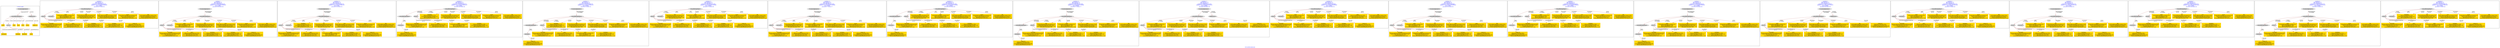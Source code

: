 digraph n0 {
fontcolor="blue"
remincross="true"
label="s24-s-norton-simon.json"
subgraph cluster_0 {
label="1-correct model"
n2[style="filled",color="white",fillcolor="lightgray",label="CulturalHeritageObject1"];
n3[shape="plaintext",style="filled",fillcolor="gold",label="made"];
n4[style="filled",color="white",fillcolor="lightgray",label="Person1"];
n5[shape="plaintext",style="filled",fillcolor="gold",label="dim"];
n6[shape="plaintext",style="filled",fillcolor="gold",label="prov"];
n7[shape="plaintext",style="filled",fillcolor="gold",label="title"];
n8[shape="plaintext",style="filled",fillcolor="gold",label="access"];
n9[shape="plaintext",style="filled",fillcolor="gold",label="nationality"];
n10[shape="plaintext",style="filled",fillcolor="gold",label="birthDate"];
n11[shape="plaintext",style="filled",fillcolor="gold",label="deathDate"];
n12[shape="plaintext",style="filled",fillcolor="gold",label="artist"];
n13[style="filled",color="white",fillcolor="lightgray",label="EuropeanaAggregation1"];
n14[style="filled",color="white",fillcolor="lightgray",label="WebResource1"];
n15[shape="plaintext",style="filled",fillcolor="gold",label="image_url"];
}
subgraph cluster_1 {
label="candidate 0\nlink coherence:1.0\nnode coherence:1.0\nconfidence:0.4826679881581876\nmapping score:0.6108893293860626\ncost:11.99994\n-precision:0.67-recall:0.62"
n17[style="filled",color="white",fillcolor="lightgray",label="CulturalHeritageObject1"];
n18[style="filled",color="white",fillcolor="lightgray",label="Person1"];
n19[style="filled",color="white",fillcolor="lightgray",label="Document1"];
n20[shape="plaintext",style="filled",fillcolor="gold",label="image_url\n[Document,classLink,0.481]\n[WebResource,classLink,0.404]\n[CulturalHeritageObject,description,0.086]\n[Person,nameOfThePerson,0.029]"];
n21[shape="plaintext",style="filled",fillcolor="gold",label="made\n[CulturalHeritageObject,created,0.451]\n[Person,dateOfDeath,0.338]\n[Person,dateOfBirth,0.147]\n[CulturalHeritageObject,description,0.064]"];
n22[shape="plaintext",style="filled",fillcolor="gold",label="nationality\n[Person,countryAssociatedWithThePerson,0.662]\n[CulturalHeritageObject,description,0.151]\n[Concept,prefLabel,0.13]\n[CulturalHeritageObject,title,0.058]"];
n23[shape="plaintext",style="filled",fillcolor="gold",label="title\n[CulturalHeritageObject,description,0.44]\n[CulturalHeritageObject,title,0.295]\n[CulturalHeritageObject,provenance,0.146]\n[Document,classLink,0.119]"];
n24[shape="plaintext",style="filled",fillcolor="gold",label="artist\n[Person,nameOfThePerson,0.353]\n[CulturalHeritageObject,description,0.274]\n[Document,classLink,0.193]\n[CulturalHeritageObject,provenance,0.179]"];
n25[shape="plaintext",style="filled",fillcolor="gold",label="prov\n[CulturalHeritageObject,provenance,0.615]\n[CulturalHeritageObject,description,0.215]\n[Person,nameOfThePerson,0.089]\n[CulturalHeritageObject,rightsHolder,0.081]"];
n26[shape="plaintext",style="filled",fillcolor="gold",label="access\n[CulturalHeritageObject,provenance,0.33]\n[Person,nameOfThePerson,0.322]\n[Document,classLink,0.207]\n[CulturalHeritageObject,description,0.141]"];
n27[shape="plaintext",style="filled",fillcolor="gold",label="deathDate\n[Person,dateOfDeath,0.374]\n[CulturalHeritageObject,created,0.367]\n[Person,dateOfBirth,0.205]\n[CulturalHeritageObject,provenance,0.054]"];
n28[shape="plaintext",style="filled",fillcolor="gold",label="dim\n[CulturalHeritageObject,extent,0.841]\n[CulturalHeritageObject,provenance,0.1]\n[Person,nameOfThePerson,0.033]\n[CulturalHeritageObject,description,0.026]"];
n29[shape="plaintext",style="filled",fillcolor="gold",label="birthDate\n[Person,dateOfDeath,0.369]\n[CulturalHeritageObject,created,0.308]\n[Person,dateOfBirth,0.28]\n[CulturalHeritageObject,provenance,0.044]"];
}
subgraph cluster_2 {
label="candidate 1\nlink coherence:1.0\nnode coherence:1.0\nconfidence:0.4826679881581876\nmapping score:0.6108893293860626\ncost:12.9999\n-precision:0.69-recall:0.69"
n31[style="filled",color="white",fillcolor="lightgray",label="CulturalHeritageObject1"];
n32[style="filled",color="white",fillcolor="lightgray",label="Person1"];
n33[style="filled",color="white",fillcolor="lightgray",label="Document1"];
n34[style="filled",color="white",fillcolor="lightgray",label="EuropeanaAggregation1"];
n35[shape="plaintext",style="filled",fillcolor="gold",label="image_url\n[Document,classLink,0.481]\n[WebResource,classLink,0.404]\n[CulturalHeritageObject,description,0.086]\n[Person,nameOfThePerson,0.029]"];
n36[shape="plaintext",style="filled",fillcolor="gold",label="made\n[CulturalHeritageObject,created,0.451]\n[Person,dateOfDeath,0.338]\n[Person,dateOfBirth,0.147]\n[CulturalHeritageObject,description,0.064]"];
n37[shape="plaintext",style="filled",fillcolor="gold",label="nationality\n[Person,countryAssociatedWithThePerson,0.662]\n[CulturalHeritageObject,description,0.151]\n[Concept,prefLabel,0.13]\n[CulturalHeritageObject,title,0.058]"];
n38[shape="plaintext",style="filled",fillcolor="gold",label="title\n[CulturalHeritageObject,description,0.44]\n[CulturalHeritageObject,title,0.295]\n[CulturalHeritageObject,provenance,0.146]\n[Document,classLink,0.119]"];
n39[shape="plaintext",style="filled",fillcolor="gold",label="artist\n[Person,nameOfThePerson,0.353]\n[CulturalHeritageObject,description,0.274]\n[Document,classLink,0.193]\n[CulturalHeritageObject,provenance,0.179]"];
n40[shape="plaintext",style="filled",fillcolor="gold",label="prov\n[CulturalHeritageObject,provenance,0.615]\n[CulturalHeritageObject,description,0.215]\n[Person,nameOfThePerson,0.089]\n[CulturalHeritageObject,rightsHolder,0.081]"];
n41[shape="plaintext",style="filled",fillcolor="gold",label="access\n[CulturalHeritageObject,provenance,0.33]\n[Person,nameOfThePerson,0.322]\n[Document,classLink,0.207]\n[CulturalHeritageObject,description,0.141]"];
n42[shape="plaintext",style="filled",fillcolor="gold",label="deathDate\n[Person,dateOfDeath,0.374]\n[CulturalHeritageObject,created,0.367]\n[Person,dateOfBirth,0.205]\n[CulturalHeritageObject,provenance,0.054]"];
n43[shape="plaintext",style="filled",fillcolor="gold",label="dim\n[CulturalHeritageObject,extent,0.841]\n[CulturalHeritageObject,provenance,0.1]\n[Person,nameOfThePerson,0.033]\n[CulturalHeritageObject,description,0.026]"];
n44[shape="plaintext",style="filled",fillcolor="gold",label="birthDate\n[Person,dateOfDeath,0.369]\n[CulturalHeritageObject,created,0.308]\n[Person,dateOfBirth,0.28]\n[CulturalHeritageObject,provenance,0.044]"];
}
subgraph cluster_3 {
label="candidate 10\nlink coherence:1.0\nnode coherence:1.0\nconfidence:0.4707593364095749\nmapping score:0.6069197788031917\ncost:12.9999\n-precision:0.54-recall:0.54"
n46[style="filled",color="white",fillcolor="lightgray",label="CulturalHeritageObject1"];
n47[style="filled",color="white",fillcolor="lightgray",label="Person1"];
n48[style="filled",color="white",fillcolor="lightgray",label="Document1"];
n49[style="filled",color="white",fillcolor="lightgray",label="EuropeanaAggregation1"];
n50[shape="plaintext",style="filled",fillcolor="gold",label="image_url\n[Document,classLink,0.481]\n[WebResource,classLink,0.404]\n[CulturalHeritageObject,description,0.086]\n[Person,nameOfThePerson,0.029]"];
n51[shape="plaintext",style="filled",fillcolor="gold",label="deathDate\n[Person,dateOfDeath,0.374]\n[CulturalHeritageObject,created,0.367]\n[Person,dateOfBirth,0.205]\n[CulturalHeritageObject,provenance,0.054]"];
n52[shape="plaintext",style="filled",fillcolor="gold",label="nationality\n[Person,countryAssociatedWithThePerson,0.662]\n[CulturalHeritageObject,description,0.151]\n[Concept,prefLabel,0.13]\n[CulturalHeritageObject,title,0.058]"];
n53[shape="plaintext",style="filled",fillcolor="gold",label="title\n[CulturalHeritageObject,description,0.44]\n[CulturalHeritageObject,title,0.295]\n[CulturalHeritageObject,provenance,0.146]\n[Document,classLink,0.119]"];
n54[shape="plaintext",style="filled",fillcolor="gold",label="artist\n[Person,nameOfThePerson,0.353]\n[CulturalHeritageObject,description,0.274]\n[Document,classLink,0.193]\n[CulturalHeritageObject,provenance,0.179]"];
n55[shape="plaintext",style="filled",fillcolor="gold",label="prov\n[CulturalHeritageObject,provenance,0.615]\n[CulturalHeritageObject,description,0.215]\n[Person,nameOfThePerson,0.089]\n[CulturalHeritageObject,rightsHolder,0.081]"];
n56[shape="plaintext",style="filled",fillcolor="gold",label="access\n[CulturalHeritageObject,provenance,0.33]\n[Person,nameOfThePerson,0.322]\n[Document,classLink,0.207]\n[CulturalHeritageObject,description,0.141]"];
n57[shape="plaintext",style="filled",fillcolor="gold",label="made\n[CulturalHeritageObject,created,0.451]\n[Person,dateOfDeath,0.338]\n[Person,dateOfBirth,0.147]\n[CulturalHeritageObject,description,0.064]"];
n58[shape="plaintext",style="filled",fillcolor="gold",label="dim\n[CulturalHeritageObject,extent,0.841]\n[CulturalHeritageObject,provenance,0.1]\n[Person,nameOfThePerson,0.033]\n[CulturalHeritageObject,description,0.026]"];
n59[shape="plaintext",style="filled",fillcolor="gold",label="birthDate\n[Person,dateOfDeath,0.369]\n[CulturalHeritageObject,created,0.308]\n[Person,dateOfBirth,0.28]\n[CulturalHeritageObject,provenance,0.044]"];
}
subgraph cluster_4 {
label="candidate 11\nlink coherence:1.0\nnode coherence:1.0\nconfidence:0.4707593364095749\nmapping score:0.6069197788031917\ncost:12.99993\n-precision:0.46-recall:0.46"
n61[style="filled",color="white",fillcolor="lightgray",label="CulturalHeritageObject1"];
n62[style="filled",color="white",fillcolor="lightgray",label="CulturalHeritageObject2"];
n63[style="filled",color="white",fillcolor="lightgray",label="Person1"];
n64[style="filled",color="white",fillcolor="lightgray",label="Document2"];
n65[shape="plaintext",style="filled",fillcolor="gold",label="deathDate\n[Person,dateOfDeath,0.374]\n[CulturalHeritageObject,created,0.367]\n[Person,dateOfBirth,0.205]\n[CulturalHeritageObject,provenance,0.054]"];
n66[shape="plaintext",style="filled",fillcolor="gold",label="nationality\n[Person,countryAssociatedWithThePerson,0.662]\n[CulturalHeritageObject,description,0.151]\n[Concept,prefLabel,0.13]\n[CulturalHeritageObject,title,0.058]"];
n67[shape="plaintext",style="filled",fillcolor="gold",label="title\n[CulturalHeritageObject,description,0.44]\n[CulturalHeritageObject,title,0.295]\n[CulturalHeritageObject,provenance,0.146]\n[Document,classLink,0.119]"];
n68[shape="plaintext",style="filled",fillcolor="gold",label="artist\n[Person,nameOfThePerson,0.353]\n[CulturalHeritageObject,description,0.274]\n[Document,classLink,0.193]\n[CulturalHeritageObject,provenance,0.179]"];
n69[shape="plaintext",style="filled",fillcolor="gold",label="prov\n[CulturalHeritageObject,provenance,0.615]\n[CulturalHeritageObject,description,0.215]\n[Person,nameOfThePerson,0.089]\n[CulturalHeritageObject,rightsHolder,0.081]"];
n70[shape="plaintext",style="filled",fillcolor="gold",label="image_url\n[Document,classLink,0.481]\n[WebResource,classLink,0.404]\n[CulturalHeritageObject,description,0.086]\n[Person,nameOfThePerson,0.029]"];
n71[shape="plaintext",style="filled",fillcolor="gold",label="access\n[CulturalHeritageObject,provenance,0.33]\n[Person,nameOfThePerson,0.322]\n[Document,classLink,0.207]\n[CulturalHeritageObject,description,0.141]"];
n72[shape="plaintext",style="filled",fillcolor="gold",label="made\n[CulturalHeritageObject,created,0.451]\n[Person,dateOfDeath,0.338]\n[Person,dateOfBirth,0.147]\n[CulturalHeritageObject,description,0.064]"];
n73[shape="plaintext",style="filled",fillcolor="gold",label="dim\n[CulturalHeritageObject,extent,0.841]\n[CulturalHeritageObject,provenance,0.1]\n[Person,nameOfThePerson,0.033]\n[CulturalHeritageObject,description,0.026]"];
n74[shape="plaintext",style="filled",fillcolor="gold",label="birthDate\n[Person,dateOfDeath,0.369]\n[CulturalHeritageObject,created,0.308]\n[Person,dateOfBirth,0.28]\n[CulturalHeritageObject,provenance,0.044]"];
}
subgraph cluster_5 {
label="candidate 12\nlink coherence:1.0\nnode coherence:1.0\nconfidence:0.4707593364095749\nmapping score:0.6069197788031917\ncost:13.99989\n-precision:0.5-recall:0.54"
n76[style="filled",color="white",fillcolor="lightgray",label="CulturalHeritageObject1"];
n77[style="filled",color="white",fillcolor="lightgray",label="CulturalHeritageObject2"];
n78[style="filled",color="white",fillcolor="lightgray",label="Person1"];
n79[style="filled",color="white",fillcolor="lightgray",label="Document2"];
n80[style="filled",color="white",fillcolor="lightgray",label="EuropeanaAggregation1"];
n81[shape="plaintext",style="filled",fillcolor="gold",label="deathDate\n[Person,dateOfDeath,0.374]\n[CulturalHeritageObject,created,0.367]\n[Person,dateOfBirth,0.205]\n[CulturalHeritageObject,provenance,0.054]"];
n82[shape="plaintext",style="filled",fillcolor="gold",label="nationality\n[Person,countryAssociatedWithThePerson,0.662]\n[CulturalHeritageObject,description,0.151]\n[Concept,prefLabel,0.13]\n[CulturalHeritageObject,title,0.058]"];
n83[shape="plaintext",style="filled",fillcolor="gold",label="title\n[CulturalHeritageObject,description,0.44]\n[CulturalHeritageObject,title,0.295]\n[CulturalHeritageObject,provenance,0.146]\n[Document,classLink,0.119]"];
n84[shape="plaintext",style="filled",fillcolor="gold",label="artist\n[Person,nameOfThePerson,0.353]\n[CulturalHeritageObject,description,0.274]\n[Document,classLink,0.193]\n[CulturalHeritageObject,provenance,0.179]"];
n85[shape="plaintext",style="filled",fillcolor="gold",label="prov\n[CulturalHeritageObject,provenance,0.615]\n[CulturalHeritageObject,description,0.215]\n[Person,nameOfThePerson,0.089]\n[CulturalHeritageObject,rightsHolder,0.081]"];
n86[shape="plaintext",style="filled",fillcolor="gold",label="image_url\n[Document,classLink,0.481]\n[WebResource,classLink,0.404]\n[CulturalHeritageObject,description,0.086]\n[Person,nameOfThePerson,0.029]"];
n87[shape="plaintext",style="filled",fillcolor="gold",label="access\n[CulturalHeritageObject,provenance,0.33]\n[Person,nameOfThePerson,0.322]\n[Document,classLink,0.207]\n[CulturalHeritageObject,description,0.141]"];
n88[shape="plaintext",style="filled",fillcolor="gold",label="made\n[CulturalHeritageObject,created,0.451]\n[Person,dateOfDeath,0.338]\n[Person,dateOfBirth,0.147]\n[CulturalHeritageObject,description,0.064]"];
n89[shape="plaintext",style="filled",fillcolor="gold",label="dim\n[CulturalHeritageObject,extent,0.841]\n[CulturalHeritageObject,provenance,0.1]\n[Person,nameOfThePerson,0.033]\n[CulturalHeritageObject,description,0.026]"];
n90[shape="plaintext",style="filled",fillcolor="gold",label="birthDate\n[Person,dateOfDeath,0.369]\n[CulturalHeritageObject,created,0.308]\n[Person,dateOfBirth,0.28]\n[CulturalHeritageObject,provenance,0.044]"];
}
subgraph cluster_6 {
label="candidate 13\nlink coherence:1.0\nnode coherence:1.0\nconfidence:0.46817881434119857\nmapping score:0.6060596047803996\ncost:11.99994\n-precision:0.75-recall:0.69"
n92[style="filled",color="white",fillcolor="lightgray",label="CulturalHeritageObject1"];
n93[style="filled",color="white",fillcolor="lightgray",label="Person1"];
n94[style="filled",color="white",fillcolor="lightgray",label="Document1"];
n95[shape="plaintext",style="filled",fillcolor="gold",label="image_url\n[Document,classLink,0.481]\n[WebResource,classLink,0.404]\n[CulturalHeritageObject,description,0.086]\n[Person,nameOfThePerson,0.029]"];
n96[shape="plaintext",style="filled",fillcolor="gold",label="title\n[CulturalHeritageObject,description,0.44]\n[CulturalHeritageObject,title,0.295]\n[CulturalHeritageObject,provenance,0.146]\n[Document,classLink,0.119]"];
n97[shape="plaintext",style="filled",fillcolor="gold",label="made\n[CulturalHeritageObject,created,0.451]\n[Person,dateOfDeath,0.338]\n[Person,dateOfBirth,0.147]\n[CulturalHeritageObject,description,0.064]"];
n98[shape="plaintext",style="filled",fillcolor="gold",label="nationality\n[Person,countryAssociatedWithThePerson,0.662]\n[CulturalHeritageObject,description,0.151]\n[Concept,prefLabel,0.13]\n[CulturalHeritageObject,title,0.058]"];
n99[shape="plaintext",style="filled",fillcolor="gold",label="artist\n[Person,nameOfThePerson,0.353]\n[CulturalHeritageObject,description,0.274]\n[Document,classLink,0.193]\n[CulturalHeritageObject,provenance,0.179]"];
n100[shape="plaintext",style="filled",fillcolor="gold",label="prov\n[CulturalHeritageObject,provenance,0.615]\n[CulturalHeritageObject,description,0.215]\n[Person,nameOfThePerson,0.089]\n[CulturalHeritageObject,rightsHolder,0.081]"];
n101[shape="plaintext",style="filled",fillcolor="gold",label="access\n[CulturalHeritageObject,provenance,0.33]\n[Person,nameOfThePerson,0.322]\n[Document,classLink,0.207]\n[CulturalHeritageObject,description,0.141]"];
n102[shape="plaintext",style="filled",fillcolor="gold",label="deathDate\n[Person,dateOfDeath,0.374]\n[CulturalHeritageObject,created,0.367]\n[Person,dateOfBirth,0.205]\n[CulturalHeritageObject,provenance,0.054]"];
n103[shape="plaintext",style="filled",fillcolor="gold",label="dim\n[CulturalHeritageObject,extent,0.841]\n[CulturalHeritageObject,provenance,0.1]\n[Person,nameOfThePerson,0.033]\n[CulturalHeritageObject,description,0.026]"];
n104[shape="plaintext",style="filled",fillcolor="gold",label="birthDate\n[Person,dateOfDeath,0.369]\n[CulturalHeritageObject,created,0.308]\n[Person,dateOfBirth,0.28]\n[CulturalHeritageObject,provenance,0.044]"];
}
subgraph cluster_7 {
label="candidate 14\nlink coherence:1.0\nnode coherence:1.0\nconfidence:0.46817881434119857\nmapping score:0.6060596047803996\ncost:12.9999\n-precision:0.77-recall:0.77"
n106[style="filled",color="white",fillcolor="lightgray",label="CulturalHeritageObject1"];
n107[style="filled",color="white",fillcolor="lightgray",label="Person1"];
n108[style="filled",color="white",fillcolor="lightgray",label="Document1"];
n109[style="filled",color="white",fillcolor="lightgray",label="EuropeanaAggregation1"];
n110[shape="plaintext",style="filled",fillcolor="gold",label="image_url\n[Document,classLink,0.481]\n[WebResource,classLink,0.404]\n[CulturalHeritageObject,description,0.086]\n[Person,nameOfThePerson,0.029]"];
n111[shape="plaintext",style="filled",fillcolor="gold",label="title\n[CulturalHeritageObject,description,0.44]\n[CulturalHeritageObject,title,0.295]\n[CulturalHeritageObject,provenance,0.146]\n[Document,classLink,0.119]"];
n112[shape="plaintext",style="filled",fillcolor="gold",label="made\n[CulturalHeritageObject,created,0.451]\n[Person,dateOfDeath,0.338]\n[Person,dateOfBirth,0.147]\n[CulturalHeritageObject,description,0.064]"];
n113[shape="plaintext",style="filled",fillcolor="gold",label="nationality\n[Person,countryAssociatedWithThePerson,0.662]\n[CulturalHeritageObject,description,0.151]\n[Concept,prefLabel,0.13]\n[CulturalHeritageObject,title,0.058]"];
n114[shape="plaintext",style="filled",fillcolor="gold",label="artist\n[Person,nameOfThePerson,0.353]\n[CulturalHeritageObject,description,0.274]\n[Document,classLink,0.193]\n[CulturalHeritageObject,provenance,0.179]"];
n115[shape="plaintext",style="filled",fillcolor="gold",label="prov\n[CulturalHeritageObject,provenance,0.615]\n[CulturalHeritageObject,description,0.215]\n[Person,nameOfThePerson,0.089]\n[CulturalHeritageObject,rightsHolder,0.081]"];
n116[shape="plaintext",style="filled",fillcolor="gold",label="access\n[CulturalHeritageObject,provenance,0.33]\n[Person,nameOfThePerson,0.322]\n[Document,classLink,0.207]\n[CulturalHeritageObject,description,0.141]"];
n117[shape="plaintext",style="filled",fillcolor="gold",label="deathDate\n[Person,dateOfDeath,0.374]\n[CulturalHeritageObject,created,0.367]\n[Person,dateOfBirth,0.205]\n[CulturalHeritageObject,provenance,0.054]"];
n118[shape="plaintext",style="filled",fillcolor="gold",label="dim\n[CulturalHeritageObject,extent,0.841]\n[CulturalHeritageObject,provenance,0.1]\n[Person,nameOfThePerson,0.033]\n[CulturalHeritageObject,description,0.026]"];
n119[shape="plaintext",style="filled",fillcolor="gold",label="birthDate\n[Person,dateOfDeath,0.369]\n[CulturalHeritageObject,created,0.308]\n[Person,dateOfBirth,0.28]\n[CulturalHeritageObject,provenance,0.044]"];
}
subgraph cluster_8 {
label="candidate 15\nlink coherence:1.0\nnode coherence:1.0\nconfidence:0.46817881434119857\nmapping score:0.6060596047803996\ncost:12.99993\n-precision:0.69-recall:0.69"
n121[style="filled",color="white",fillcolor="lightgray",label="CulturalHeritageObject1"];
n122[style="filled",color="white",fillcolor="lightgray",label="CulturalHeritageObject2"];
n123[style="filled",color="white",fillcolor="lightgray",label="Person1"];
n124[style="filled",color="white",fillcolor="lightgray",label="Document2"];
n125[shape="plaintext",style="filled",fillcolor="gold",label="title\n[CulturalHeritageObject,description,0.44]\n[CulturalHeritageObject,title,0.295]\n[CulturalHeritageObject,provenance,0.146]\n[Document,classLink,0.119]"];
n126[shape="plaintext",style="filled",fillcolor="gold",label="made\n[CulturalHeritageObject,created,0.451]\n[Person,dateOfDeath,0.338]\n[Person,dateOfBirth,0.147]\n[CulturalHeritageObject,description,0.064]"];
n127[shape="plaintext",style="filled",fillcolor="gold",label="nationality\n[Person,countryAssociatedWithThePerson,0.662]\n[CulturalHeritageObject,description,0.151]\n[Concept,prefLabel,0.13]\n[CulturalHeritageObject,title,0.058]"];
n128[shape="plaintext",style="filled",fillcolor="gold",label="artist\n[Person,nameOfThePerson,0.353]\n[CulturalHeritageObject,description,0.274]\n[Document,classLink,0.193]\n[CulturalHeritageObject,provenance,0.179]"];
n129[shape="plaintext",style="filled",fillcolor="gold",label="prov\n[CulturalHeritageObject,provenance,0.615]\n[CulturalHeritageObject,description,0.215]\n[Person,nameOfThePerson,0.089]\n[CulturalHeritageObject,rightsHolder,0.081]"];
n130[shape="plaintext",style="filled",fillcolor="gold",label="image_url\n[Document,classLink,0.481]\n[WebResource,classLink,0.404]\n[CulturalHeritageObject,description,0.086]\n[Person,nameOfThePerson,0.029]"];
n131[shape="plaintext",style="filled",fillcolor="gold",label="access\n[CulturalHeritageObject,provenance,0.33]\n[Person,nameOfThePerson,0.322]\n[Document,classLink,0.207]\n[CulturalHeritageObject,description,0.141]"];
n132[shape="plaintext",style="filled",fillcolor="gold",label="deathDate\n[Person,dateOfDeath,0.374]\n[CulturalHeritageObject,created,0.367]\n[Person,dateOfBirth,0.205]\n[CulturalHeritageObject,provenance,0.054]"];
n133[shape="plaintext",style="filled",fillcolor="gold",label="dim\n[CulturalHeritageObject,extent,0.841]\n[CulturalHeritageObject,provenance,0.1]\n[Person,nameOfThePerson,0.033]\n[CulturalHeritageObject,description,0.026]"];
n134[shape="plaintext",style="filled",fillcolor="gold",label="birthDate\n[Person,dateOfDeath,0.369]\n[CulturalHeritageObject,created,0.308]\n[Person,dateOfBirth,0.28]\n[CulturalHeritageObject,provenance,0.044]"];
}
subgraph cluster_9 {
label="candidate 16\nlink coherence:1.0\nnode coherence:1.0\nconfidence:0.46817881434119857\nmapping score:0.6060596047803996\ncost:13.99989\n-precision:0.71-recall:0.77"
n136[style="filled",color="white",fillcolor="lightgray",label="CulturalHeritageObject1"];
n137[style="filled",color="white",fillcolor="lightgray",label="CulturalHeritageObject2"];
n138[style="filled",color="white",fillcolor="lightgray",label="Person1"];
n139[style="filled",color="white",fillcolor="lightgray",label="Document2"];
n140[style="filled",color="white",fillcolor="lightgray",label="EuropeanaAggregation1"];
n141[shape="plaintext",style="filled",fillcolor="gold",label="title\n[CulturalHeritageObject,description,0.44]\n[CulturalHeritageObject,title,0.295]\n[CulturalHeritageObject,provenance,0.146]\n[Document,classLink,0.119]"];
n142[shape="plaintext",style="filled",fillcolor="gold",label="made\n[CulturalHeritageObject,created,0.451]\n[Person,dateOfDeath,0.338]\n[Person,dateOfBirth,0.147]\n[CulturalHeritageObject,description,0.064]"];
n143[shape="plaintext",style="filled",fillcolor="gold",label="nationality\n[Person,countryAssociatedWithThePerson,0.662]\n[CulturalHeritageObject,description,0.151]\n[Concept,prefLabel,0.13]\n[CulturalHeritageObject,title,0.058]"];
n144[shape="plaintext",style="filled",fillcolor="gold",label="artist\n[Person,nameOfThePerson,0.353]\n[CulturalHeritageObject,description,0.274]\n[Document,classLink,0.193]\n[CulturalHeritageObject,provenance,0.179]"];
n145[shape="plaintext",style="filled",fillcolor="gold",label="prov\n[CulturalHeritageObject,provenance,0.615]\n[CulturalHeritageObject,description,0.215]\n[Person,nameOfThePerson,0.089]\n[CulturalHeritageObject,rightsHolder,0.081]"];
n146[shape="plaintext",style="filled",fillcolor="gold",label="image_url\n[Document,classLink,0.481]\n[WebResource,classLink,0.404]\n[CulturalHeritageObject,description,0.086]\n[Person,nameOfThePerson,0.029]"];
n147[shape="plaintext",style="filled",fillcolor="gold",label="access\n[CulturalHeritageObject,provenance,0.33]\n[Person,nameOfThePerson,0.322]\n[Document,classLink,0.207]\n[CulturalHeritageObject,description,0.141]"];
n148[shape="plaintext",style="filled",fillcolor="gold",label="deathDate\n[Person,dateOfDeath,0.374]\n[CulturalHeritageObject,created,0.367]\n[Person,dateOfBirth,0.205]\n[CulturalHeritageObject,provenance,0.054]"];
n149[shape="plaintext",style="filled",fillcolor="gold",label="dim\n[CulturalHeritageObject,extent,0.841]\n[CulturalHeritageObject,provenance,0.1]\n[Person,nameOfThePerson,0.033]\n[CulturalHeritageObject,description,0.026]"];
n150[shape="plaintext",style="filled",fillcolor="gold",label="birthDate\n[Person,dateOfDeath,0.369]\n[CulturalHeritageObject,created,0.308]\n[Person,dateOfBirth,0.28]\n[CulturalHeritageObject,provenance,0.044]"];
}
subgraph cluster_10 {
label="candidate 17\nlink coherence:1.0\nnode coherence:1.0\nconfidence:0.4669926001142108\nmapping score:0.6056642000380702\ncost:12.99986\n-precision:0.69-recall:0.69"
n152[style="filled",color="white",fillcolor="lightgray",label="CulturalHeritageObject1"];
n153[style="filled",color="white",fillcolor="lightgray",label="Person1"];
n154[style="filled",color="white",fillcolor="lightgray",label="EuropeanaAggregation1"];
n155[style="filled",color="white",fillcolor="lightgray",label="WebResource1"];
n156[shape="plaintext",style="filled",fillcolor="gold",label="image_url\n[Document,classLink,0.481]\n[WebResource,classLink,0.404]\n[CulturalHeritageObject,description,0.086]\n[Person,nameOfThePerson,0.029]"];
n157[shape="plaintext",style="filled",fillcolor="gold",label="made\n[CulturalHeritageObject,created,0.451]\n[Person,dateOfDeath,0.338]\n[Person,dateOfBirth,0.147]\n[CulturalHeritageObject,description,0.064]"];
n158[shape="plaintext",style="filled",fillcolor="gold",label="nationality\n[Person,countryAssociatedWithThePerson,0.662]\n[CulturalHeritageObject,description,0.151]\n[Concept,prefLabel,0.13]\n[CulturalHeritageObject,title,0.058]"];
n159[shape="plaintext",style="filled",fillcolor="gold",label="title\n[CulturalHeritageObject,description,0.44]\n[CulturalHeritageObject,title,0.295]\n[CulturalHeritageObject,provenance,0.146]\n[Document,classLink,0.119]"];
n160[shape="plaintext",style="filled",fillcolor="gold",label="artist\n[Person,nameOfThePerson,0.353]\n[CulturalHeritageObject,description,0.274]\n[Document,classLink,0.193]\n[CulturalHeritageObject,provenance,0.179]"];
n161[shape="plaintext",style="filled",fillcolor="gold",label="prov\n[CulturalHeritageObject,provenance,0.615]\n[CulturalHeritageObject,description,0.215]\n[Person,nameOfThePerson,0.089]\n[CulturalHeritageObject,rightsHolder,0.081]"];
n162[shape="plaintext",style="filled",fillcolor="gold",label="access\n[CulturalHeritageObject,provenance,0.33]\n[Person,nameOfThePerson,0.322]\n[Document,classLink,0.207]\n[CulturalHeritageObject,description,0.141]"];
n163[shape="plaintext",style="filled",fillcolor="gold",label="birthDate\n[Person,dateOfDeath,0.369]\n[CulturalHeritageObject,created,0.308]\n[Person,dateOfBirth,0.28]\n[CulturalHeritageObject,provenance,0.044]"];
n164[shape="plaintext",style="filled",fillcolor="gold",label="dim\n[CulturalHeritageObject,extent,0.841]\n[CulturalHeritageObject,provenance,0.1]\n[Person,nameOfThePerson,0.033]\n[CulturalHeritageObject,description,0.026]"];
n165[shape="plaintext",style="filled",fillcolor="gold",label="deathDate\n[Person,dateOfDeath,0.374]\n[CulturalHeritageObject,created,0.367]\n[Person,dateOfBirth,0.205]\n[CulturalHeritageObject,provenance,0.054]"];
}
subgraph cluster_11 {
label="candidate 18\nlink coherence:1.0\nnode coherence:1.0\nconfidence:0.464461198709987\nmapping score:0.6048203995699956\ncost:11.99994\n-precision:0.58-recall:0.54"
n167[style="filled",color="white",fillcolor="lightgray",label="CulturalHeritageObject1"];
n168[style="filled",color="white",fillcolor="lightgray",label="Person1"];
n169[style="filled",color="white",fillcolor="lightgray",label="Document1"];
n170[shape="plaintext",style="filled",fillcolor="gold",label="image_url\n[Document,classLink,0.481]\n[WebResource,classLink,0.404]\n[CulturalHeritageObject,description,0.086]\n[Person,nameOfThePerson,0.029]"];
n171[shape="plaintext",style="filled",fillcolor="gold",label="made\n[CulturalHeritageObject,created,0.451]\n[Person,dateOfDeath,0.338]\n[Person,dateOfBirth,0.147]\n[CulturalHeritageObject,description,0.064]"];
n172[shape="plaintext",style="filled",fillcolor="gold",label="nationality\n[Person,countryAssociatedWithThePerson,0.662]\n[CulturalHeritageObject,description,0.151]\n[Concept,prefLabel,0.13]\n[CulturalHeritageObject,title,0.058]"];
n173[shape="plaintext",style="filled",fillcolor="gold",label="title\n[CulturalHeritageObject,description,0.44]\n[CulturalHeritageObject,title,0.295]\n[CulturalHeritageObject,provenance,0.146]\n[Document,classLink,0.119]"];
n174[shape="plaintext",style="filled",fillcolor="gold",label="access\n[CulturalHeritageObject,provenance,0.33]\n[Person,nameOfThePerson,0.322]\n[Document,classLink,0.207]\n[CulturalHeritageObject,description,0.141]"];
n175[shape="plaintext",style="filled",fillcolor="gold",label="prov\n[CulturalHeritageObject,provenance,0.615]\n[CulturalHeritageObject,description,0.215]\n[Person,nameOfThePerson,0.089]\n[CulturalHeritageObject,rightsHolder,0.081]"];
n176[shape="plaintext",style="filled",fillcolor="gold",label="artist\n[Person,nameOfThePerson,0.353]\n[CulturalHeritageObject,description,0.274]\n[Document,classLink,0.193]\n[CulturalHeritageObject,provenance,0.179]"];
n177[shape="plaintext",style="filled",fillcolor="gold",label="deathDate\n[Person,dateOfDeath,0.374]\n[CulturalHeritageObject,created,0.367]\n[Person,dateOfBirth,0.205]\n[CulturalHeritageObject,provenance,0.054]"];
n178[shape="plaintext",style="filled",fillcolor="gold",label="dim\n[CulturalHeritageObject,extent,0.841]\n[CulturalHeritageObject,provenance,0.1]\n[Person,nameOfThePerson,0.033]\n[CulturalHeritageObject,description,0.026]"];
n179[shape="plaintext",style="filled",fillcolor="gold",label="birthDate\n[Person,dateOfDeath,0.369]\n[CulturalHeritageObject,created,0.308]\n[Person,dateOfBirth,0.28]\n[CulturalHeritageObject,provenance,0.044]"];
}
subgraph cluster_12 {
label="candidate 19\nlink coherence:1.0\nnode coherence:1.0\nconfidence:0.464461198709987\nmapping score:0.6048203995699956\ncost:12.9999\n-precision:0.62-recall:0.62"
n181[style="filled",color="white",fillcolor="lightgray",label="CulturalHeritageObject1"];
n182[style="filled",color="white",fillcolor="lightgray",label="Person1"];
n183[style="filled",color="white",fillcolor="lightgray",label="Document1"];
n184[style="filled",color="white",fillcolor="lightgray",label="EuropeanaAggregation1"];
n185[shape="plaintext",style="filled",fillcolor="gold",label="image_url\n[Document,classLink,0.481]\n[WebResource,classLink,0.404]\n[CulturalHeritageObject,description,0.086]\n[Person,nameOfThePerson,0.029]"];
n186[shape="plaintext",style="filled",fillcolor="gold",label="made\n[CulturalHeritageObject,created,0.451]\n[Person,dateOfDeath,0.338]\n[Person,dateOfBirth,0.147]\n[CulturalHeritageObject,description,0.064]"];
n187[shape="plaintext",style="filled",fillcolor="gold",label="nationality\n[Person,countryAssociatedWithThePerson,0.662]\n[CulturalHeritageObject,description,0.151]\n[Concept,prefLabel,0.13]\n[CulturalHeritageObject,title,0.058]"];
n188[shape="plaintext",style="filled",fillcolor="gold",label="title\n[CulturalHeritageObject,description,0.44]\n[CulturalHeritageObject,title,0.295]\n[CulturalHeritageObject,provenance,0.146]\n[Document,classLink,0.119]"];
n189[shape="plaintext",style="filled",fillcolor="gold",label="access\n[CulturalHeritageObject,provenance,0.33]\n[Person,nameOfThePerson,0.322]\n[Document,classLink,0.207]\n[CulturalHeritageObject,description,0.141]"];
n190[shape="plaintext",style="filled",fillcolor="gold",label="prov\n[CulturalHeritageObject,provenance,0.615]\n[CulturalHeritageObject,description,0.215]\n[Person,nameOfThePerson,0.089]\n[CulturalHeritageObject,rightsHolder,0.081]"];
n191[shape="plaintext",style="filled",fillcolor="gold",label="artist\n[Person,nameOfThePerson,0.353]\n[CulturalHeritageObject,description,0.274]\n[Document,classLink,0.193]\n[CulturalHeritageObject,provenance,0.179]"];
n192[shape="plaintext",style="filled",fillcolor="gold",label="deathDate\n[Person,dateOfDeath,0.374]\n[CulturalHeritageObject,created,0.367]\n[Person,dateOfBirth,0.205]\n[CulturalHeritageObject,provenance,0.054]"];
n193[shape="plaintext",style="filled",fillcolor="gold",label="dim\n[CulturalHeritageObject,extent,0.841]\n[CulturalHeritageObject,provenance,0.1]\n[Person,nameOfThePerson,0.033]\n[CulturalHeritageObject,description,0.026]"];
n194[shape="plaintext",style="filled",fillcolor="gold",label="birthDate\n[Person,dateOfDeath,0.369]\n[CulturalHeritageObject,created,0.308]\n[Person,dateOfBirth,0.28]\n[CulturalHeritageObject,provenance,0.044]"];
}
subgraph cluster_13 {
label="candidate 2\nlink coherence:1.0\nnode coherence:1.0\nconfidence:0.4826679881581876\nmapping score:0.6108893293860626\ncost:12.99993\n-precision:0.62-recall:0.62"
n196[style="filled",color="white",fillcolor="lightgray",label="CulturalHeritageObject1"];
n197[style="filled",color="white",fillcolor="lightgray",label="CulturalHeritageObject2"];
n198[style="filled",color="white",fillcolor="lightgray",label="Person1"];
n199[style="filled",color="white",fillcolor="lightgray",label="Document2"];
n200[shape="plaintext",style="filled",fillcolor="gold",label="made\n[CulturalHeritageObject,created,0.451]\n[Person,dateOfDeath,0.338]\n[Person,dateOfBirth,0.147]\n[CulturalHeritageObject,description,0.064]"];
n201[shape="plaintext",style="filled",fillcolor="gold",label="nationality\n[Person,countryAssociatedWithThePerson,0.662]\n[CulturalHeritageObject,description,0.151]\n[Concept,prefLabel,0.13]\n[CulturalHeritageObject,title,0.058]"];
n202[shape="plaintext",style="filled",fillcolor="gold",label="title\n[CulturalHeritageObject,description,0.44]\n[CulturalHeritageObject,title,0.295]\n[CulturalHeritageObject,provenance,0.146]\n[Document,classLink,0.119]"];
n203[shape="plaintext",style="filled",fillcolor="gold",label="artist\n[Person,nameOfThePerson,0.353]\n[CulturalHeritageObject,description,0.274]\n[Document,classLink,0.193]\n[CulturalHeritageObject,provenance,0.179]"];
n204[shape="plaintext",style="filled",fillcolor="gold",label="prov\n[CulturalHeritageObject,provenance,0.615]\n[CulturalHeritageObject,description,0.215]\n[Person,nameOfThePerson,0.089]\n[CulturalHeritageObject,rightsHolder,0.081]"];
n205[shape="plaintext",style="filled",fillcolor="gold",label="image_url\n[Document,classLink,0.481]\n[WebResource,classLink,0.404]\n[CulturalHeritageObject,description,0.086]\n[Person,nameOfThePerson,0.029]"];
n206[shape="plaintext",style="filled",fillcolor="gold",label="access\n[CulturalHeritageObject,provenance,0.33]\n[Person,nameOfThePerson,0.322]\n[Document,classLink,0.207]\n[CulturalHeritageObject,description,0.141]"];
n207[shape="plaintext",style="filled",fillcolor="gold",label="deathDate\n[Person,dateOfDeath,0.374]\n[CulturalHeritageObject,created,0.367]\n[Person,dateOfBirth,0.205]\n[CulturalHeritageObject,provenance,0.054]"];
n208[shape="plaintext",style="filled",fillcolor="gold",label="dim\n[CulturalHeritageObject,extent,0.841]\n[CulturalHeritageObject,provenance,0.1]\n[Person,nameOfThePerson,0.033]\n[CulturalHeritageObject,description,0.026]"];
n209[shape="plaintext",style="filled",fillcolor="gold",label="birthDate\n[Person,dateOfDeath,0.369]\n[CulturalHeritageObject,created,0.308]\n[Person,dateOfBirth,0.28]\n[CulturalHeritageObject,provenance,0.044]"];
}
subgraph cluster_14 {
label="candidate 3\nlink coherence:1.0\nnode coherence:1.0\nconfidence:0.4826679881581876\nmapping score:0.6108893293860626\ncost:13.99989\n-precision:0.64-recall:0.69"
n211[style="filled",color="white",fillcolor="lightgray",label="CulturalHeritageObject1"];
n212[style="filled",color="white",fillcolor="lightgray",label="CulturalHeritageObject2"];
n213[style="filled",color="white",fillcolor="lightgray",label="Person1"];
n214[style="filled",color="white",fillcolor="lightgray",label="Document2"];
n215[style="filled",color="white",fillcolor="lightgray",label="EuropeanaAggregation1"];
n216[shape="plaintext",style="filled",fillcolor="gold",label="made\n[CulturalHeritageObject,created,0.451]\n[Person,dateOfDeath,0.338]\n[Person,dateOfBirth,0.147]\n[CulturalHeritageObject,description,0.064]"];
n217[shape="plaintext",style="filled",fillcolor="gold",label="nationality\n[Person,countryAssociatedWithThePerson,0.662]\n[CulturalHeritageObject,description,0.151]\n[Concept,prefLabel,0.13]\n[CulturalHeritageObject,title,0.058]"];
n218[shape="plaintext",style="filled",fillcolor="gold",label="title\n[CulturalHeritageObject,description,0.44]\n[CulturalHeritageObject,title,0.295]\n[CulturalHeritageObject,provenance,0.146]\n[Document,classLink,0.119]"];
n219[shape="plaintext",style="filled",fillcolor="gold",label="artist\n[Person,nameOfThePerson,0.353]\n[CulturalHeritageObject,description,0.274]\n[Document,classLink,0.193]\n[CulturalHeritageObject,provenance,0.179]"];
n220[shape="plaintext",style="filled",fillcolor="gold",label="prov\n[CulturalHeritageObject,provenance,0.615]\n[CulturalHeritageObject,description,0.215]\n[Person,nameOfThePerson,0.089]\n[CulturalHeritageObject,rightsHolder,0.081]"];
n221[shape="plaintext",style="filled",fillcolor="gold",label="image_url\n[Document,classLink,0.481]\n[WebResource,classLink,0.404]\n[CulturalHeritageObject,description,0.086]\n[Person,nameOfThePerson,0.029]"];
n222[shape="plaintext",style="filled",fillcolor="gold",label="access\n[CulturalHeritageObject,provenance,0.33]\n[Person,nameOfThePerson,0.322]\n[Document,classLink,0.207]\n[CulturalHeritageObject,description,0.141]"];
n223[shape="plaintext",style="filled",fillcolor="gold",label="deathDate\n[Person,dateOfDeath,0.374]\n[CulturalHeritageObject,created,0.367]\n[Person,dateOfBirth,0.205]\n[CulturalHeritageObject,provenance,0.054]"];
n224[shape="plaintext",style="filled",fillcolor="gold",label="dim\n[CulturalHeritageObject,extent,0.841]\n[CulturalHeritageObject,provenance,0.1]\n[Person,nameOfThePerson,0.033]\n[CulturalHeritageObject,description,0.026]"];
n225[shape="plaintext",style="filled",fillcolor="gold",label="birthDate\n[Person,dateOfDeath,0.369]\n[CulturalHeritageObject,created,0.308]\n[Person,dateOfBirth,0.28]\n[CulturalHeritageObject,provenance,0.044]"];
}
subgraph cluster_15 {
label="candidate 4\nlink coherence:1.0\nnode coherence:1.0\nconfidence:0.4749627442689227\nmapping score:0.6083209147563076\ncost:12.99986\n-precision:0.85-recall:0.85"
n227[style="filled",color="white",fillcolor="lightgray",label="CulturalHeritageObject1"];
n228[style="filled",color="white",fillcolor="lightgray",label="Person1"];
n229[style="filled",color="white",fillcolor="lightgray",label="EuropeanaAggregation1"];
n230[style="filled",color="white",fillcolor="lightgray",label="WebResource1"];
n231[shape="plaintext",style="filled",fillcolor="gold",label="image_url\n[Document,classLink,0.481]\n[WebResource,classLink,0.404]\n[CulturalHeritageObject,description,0.086]\n[Person,nameOfThePerson,0.029]"];
n232[shape="plaintext",style="filled",fillcolor="gold",label="made\n[CulturalHeritageObject,created,0.451]\n[Person,dateOfDeath,0.338]\n[Person,dateOfBirth,0.147]\n[CulturalHeritageObject,description,0.064]"];
n233[shape="plaintext",style="filled",fillcolor="gold",label="nationality\n[Person,countryAssociatedWithThePerson,0.662]\n[CulturalHeritageObject,description,0.151]\n[Concept,prefLabel,0.13]\n[CulturalHeritageObject,title,0.058]"];
n234[shape="plaintext",style="filled",fillcolor="gold",label="title\n[CulturalHeritageObject,description,0.44]\n[CulturalHeritageObject,title,0.295]\n[CulturalHeritageObject,provenance,0.146]\n[Document,classLink,0.119]"];
n235[shape="plaintext",style="filled",fillcolor="gold",label="artist\n[Person,nameOfThePerson,0.353]\n[CulturalHeritageObject,description,0.274]\n[Document,classLink,0.193]\n[CulturalHeritageObject,provenance,0.179]"];
n236[shape="plaintext",style="filled",fillcolor="gold",label="prov\n[CulturalHeritageObject,provenance,0.615]\n[CulturalHeritageObject,description,0.215]\n[Person,nameOfThePerson,0.089]\n[CulturalHeritageObject,rightsHolder,0.081]"];
n237[shape="plaintext",style="filled",fillcolor="gold",label="access\n[CulturalHeritageObject,provenance,0.33]\n[Person,nameOfThePerson,0.322]\n[Document,classLink,0.207]\n[CulturalHeritageObject,description,0.141]"];
n238[shape="plaintext",style="filled",fillcolor="gold",label="deathDate\n[Person,dateOfDeath,0.374]\n[CulturalHeritageObject,created,0.367]\n[Person,dateOfBirth,0.205]\n[CulturalHeritageObject,provenance,0.054]"];
n239[shape="plaintext",style="filled",fillcolor="gold",label="dim\n[CulturalHeritageObject,extent,0.841]\n[CulturalHeritageObject,provenance,0.1]\n[Person,nameOfThePerson,0.033]\n[CulturalHeritageObject,description,0.026]"];
n240[shape="plaintext",style="filled",fillcolor="gold",label="birthDate\n[Person,dateOfDeath,0.369]\n[CulturalHeritageObject,created,0.308]\n[Person,dateOfBirth,0.28]\n[CulturalHeritageObject,provenance,0.044]"];
}
subgraph cluster_16 {
label="candidate 5\nlink coherence:1.0\nnode coherence:1.0\nconfidence:0.47469784400347576\nmapping score:0.6082326146678252\ncost:11.99994\n-precision:0.5-recall:0.46"
n242[style="filled",color="white",fillcolor="lightgray",label="CulturalHeritageObject1"];
n243[style="filled",color="white",fillcolor="lightgray",label="Person1"];
n244[style="filled",color="white",fillcolor="lightgray",label="Document1"];
n245[shape="plaintext",style="filled",fillcolor="gold",label="image_url\n[Document,classLink,0.481]\n[WebResource,classLink,0.404]\n[CulturalHeritageObject,description,0.086]\n[Person,nameOfThePerson,0.029]"];
n246[shape="plaintext",style="filled",fillcolor="gold",label="made\n[CulturalHeritageObject,created,0.451]\n[Person,dateOfDeath,0.338]\n[Person,dateOfBirth,0.147]\n[CulturalHeritageObject,description,0.064]"];
n247[shape="plaintext",style="filled",fillcolor="gold",label="nationality\n[Person,countryAssociatedWithThePerson,0.662]\n[CulturalHeritageObject,description,0.151]\n[Concept,prefLabel,0.13]\n[CulturalHeritageObject,title,0.058]"];
n248[shape="plaintext",style="filled",fillcolor="gold",label="title\n[CulturalHeritageObject,description,0.44]\n[CulturalHeritageObject,title,0.295]\n[CulturalHeritageObject,provenance,0.146]\n[Document,classLink,0.119]"];
n249[shape="plaintext",style="filled",fillcolor="gold",label="artist\n[Person,nameOfThePerson,0.353]\n[CulturalHeritageObject,description,0.274]\n[Document,classLink,0.193]\n[CulturalHeritageObject,provenance,0.179]"];
n250[shape="plaintext",style="filled",fillcolor="gold",label="prov\n[CulturalHeritageObject,provenance,0.615]\n[CulturalHeritageObject,description,0.215]\n[Person,nameOfThePerson,0.089]\n[CulturalHeritageObject,rightsHolder,0.081]"];
n251[shape="plaintext",style="filled",fillcolor="gold",label="access\n[CulturalHeritageObject,provenance,0.33]\n[Person,nameOfThePerson,0.322]\n[Document,classLink,0.207]\n[CulturalHeritageObject,description,0.141]"];
n252[shape="plaintext",style="filled",fillcolor="gold",label="birthDate\n[Person,dateOfDeath,0.369]\n[CulturalHeritageObject,created,0.308]\n[Person,dateOfBirth,0.28]\n[CulturalHeritageObject,provenance,0.044]"];
n253[shape="plaintext",style="filled",fillcolor="gold",label="dim\n[CulturalHeritageObject,extent,0.841]\n[CulturalHeritageObject,provenance,0.1]\n[Person,nameOfThePerson,0.033]\n[CulturalHeritageObject,description,0.026]"];
n254[shape="plaintext",style="filled",fillcolor="gold",label="deathDate\n[Person,dateOfDeath,0.374]\n[CulturalHeritageObject,created,0.367]\n[Person,dateOfBirth,0.205]\n[CulturalHeritageObject,provenance,0.054]"];
}
subgraph cluster_17 {
label="candidate 6\nlink coherence:1.0\nnode coherence:1.0\nconfidence:0.47469784400347576\nmapping score:0.6082326146678252\ncost:12.9999\n-precision:0.54-recall:0.54"
n256[style="filled",color="white",fillcolor="lightgray",label="CulturalHeritageObject1"];
n257[style="filled",color="white",fillcolor="lightgray",label="Person1"];
n258[style="filled",color="white",fillcolor="lightgray",label="Document1"];
n259[style="filled",color="white",fillcolor="lightgray",label="EuropeanaAggregation1"];
n260[shape="plaintext",style="filled",fillcolor="gold",label="image_url\n[Document,classLink,0.481]\n[WebResource,classLink,0.404]\n[CulturalHeritageObject,description,0.086]\n[Person,nameOfThePerson,0.029]"];
n261[shape="plaintext",style="filled",fillcolor="gold",label="made\n[CulturalHeritageObject,created,0.451]\n[Person,dateOfDeath,0.338]\n[Person,dateOfBirth,0.147]\n[CulturalHeritageObject,description,0.064]"];
n262[shape="plaintext",style="filled",fillcolor="gold",label="nationality\n[Person,countryAssociatedWithThePerson,0.662]\n[CulturalHeritageObject,description,0.151]\n[Concept,prefLabel,0.13]\n[CulturalHeritageObject,title,0.058]"];
n263[shape="plaintext",style="filled",fillcolor="gold",label="title\n[CulturalHeritageObject,description,0.44]\n[CulturalHeritageObject,title,0.295]\n[CulturalHeritageObject,provenance,0.146]\n[Document,classLink,0.119]"];
n264[shape="plaintext",style="filled",fillcolor="gold",label="artist\n[Person,nameOfThePerson,0.353]\n[CulturalHeritageObject,description,0.274]\n[Document,classLink,0.193]\n[CulturalHeritageObject,provenance,0.179]"];
n265[shape="plaintext",style="filled",fillcolor="gold",label="prov\n[CulturalHeritageObject,provenance,0.615]\n[CulturalHeritageObject,description,0.215]\n[Person,nameOfThePerson,0.089]\n[CulturalHeritageObject,rightsHolder,0.081]"];
n266[shape="plaintext",style="filled",fillcolor="gold",label="access\n[CulturalHeritageObject,provenance,0.33]\n[Person,nameOfThePerson,0.322]\n[Document,classLink,0.207]\n[CulturalHeritageObject,description,0.141]"];
n267[shape="plaintext",style="filled",fillcolor="gold",label="birthDate\n[Person,dateOfDeath,0.369]\n[CulturalHeritageObject,created,0.308]\n[Person,dateOfBirth,0.28]\n[CulturalHeritageObject,provenance,0.044]"];
n268[shape="plaintext",style="filled",fillcolor="gold",label="dim\n[CulturalHeritageObject,extent,0.841]\n[CulturalHeritageObject,provenance,0.1]\n[Person,nameOfThePerson,0.033]\n[CulturalHeritageObject,description,0.026]"];
n269[shape="plaintext",style="filled",fillcolor="gold",label="deathDate\n[Person,dateOfDeath,0.374]\n[CulturalHeritageObject,created,0.367]\n[Person,dateOfBirth,0.205]\n[CulturalHeritageObject,provenance,0.054]"];
}
subgraph cluster_18 {
label="candidate 7\nlink coherence:1.0\nnode coherence:1.0\nconfidence:0.47469784400347576\nmapping score:0.6082326146678252\ncost:12.99993\n-precision:0.46-recall:0.46"
n271[style="filled",color="white",fillcolor="lightgray",label="CulturalHeritageObject1"];
n272[style="filled",color="white",fillcolor="lightgray",label="CulturalHeritageObject2"];
n273[style="filled",color="white",fillcolor="lightgray",label="Person1"];
n274[style="filled",color="white",fillcolor="lightgray",label="Document2"];
n275[shape="plaintext",style="filled",fillcolor="gold",label="made\n[CulturalHeritageObject,created,0.451]\n[Person,dateOfDeath,0.338]\n[Person,dateOfBirth,0.147]\n[CulturalHeritageObject,description,0.064]"];
n276[shape="plaintext",style="filled",fillcolor="gold",label="nationality\n[Person,countryAssociatedWithThePerson,0.662]\n[CulturalHeritageObject,description,0.151]\n[Concept,prefLabel,0.13]\n[CulturalHeritageObject,title,0.058]"];
n277[shape="plaintext",style="filled",fillcolor="gold",label="title\n[CulturalHeritageObject,description,0.44]\n[CulturalHeritageObject,title,0.295]\n[CulturalHeritageObject,provenance,0.146]\n[Document,classLink,0.119]"];
n278[shape="plaintext",style="filled",fillcolor="gold",label="artist\n[Person,nameOfThePerson,0.353]\n[CulturalHeritageObject,description,0.274]\n[Document,classLink,0.193]\n[CulturalHeritageObject,provenance,0.179]"];
n279[shape="plaintext",style="filled",fillcolor="gold",label="prov\n[CulturalHeritageObject,provenance,0.615]\n[CulturalHeritageObject,description,0.215]\n[Person,nameOfThePerson,0.089]\n[CulturalHeritageObject,rightsHolder,0.081]"];
n280[shape="plaintext",style="filled",fillcolor="gold",label="image_url\n[Document,classLink,0.481]\n[WebResource,classLink,0.404]\n[CulturalHeritageObject,description,0.086]\n[Person,nameOfThePerson,0.029]"];
n281[shape="plaintext",style="filled",fillcolor="gold",label="access\n[CulturalHeritageObject,provenance,0.33]\n[Person,nameOfThePerson,0.322]\n[Document,classLink,0.207]\n[CulturalHeritageObject,description,0.141]"];
n282[shape="plaintext",style="filled",fillcolor="gold",label="birthDate\n[Person,dateOfDeath,0.369]\n[CulturalHeritageObject,created,0.308]\n[Person,dateOfBirth,0.28]\n[CulturalHeritageObject,provenance,0.044]"];
n283[shape="plaintext",style="filled",fillcolor="gold",label="dim\n[CulturalHeritageObject,extent,0.841]\n[CulturalHeritageObject,provenance,0.1]\n[Person,nameOfThePerson,0.033]\n[CulturalHeritageObject,description,0.026]"];
n284[shape="plaintext",style="filled",fillcolor="gold",label="deathDate\n[Person,dateOfDeath,0.374]\n[CulturalHeritageObject,created,0.367]\n[Person,dateOfBirth,0.205]\n[CulturalHeritageObject,provenance,0.054]"];
}
subgraph cluster_19 {
label="candidate 8\nlink coherence:1.0\nnode coherence:1.0\nconfidence:0.47469784400347576\nmapping score:0.6082326146678252\ncost:13.99989\n-precision:0.5-recall:0.54"
n286[style="filled",color="white",fillcolor="lightgray",label="CulturalHeritageObject1"];
n287[style="filled",color="white",fillcolor="lightgray",label="CulturalHeritageObject2"];
n288[style="filled",color="white",fillcolor="lightgray",label="Person1"];
n289[style="filled",color="white",fillcolor="lightgray",label="Document2"];
n290[style="filled",color="white",fillcolor="lightgray",label="EuropeanaAggregation1"];
n291[shape="plaintext",style="filled",fillcolor="gold",label="made\n[CulturalHeritageObject,created,0.451]\n[Person,dateOfDeath,0.338]\n[Person,dateOfBirth,0.147]\n[CulturalHeritageObject,description,0.064]"];
n292[shape="plaintext",style="filled",fillcolor="gold",label="nationality\n[Person,countryAssociatedWithThePerson,0.662]\n[CulturalHeritageObject,description,0.151]\n[Concept,prefLabel,0.13]\n[CulturalHeritageObject,title,0.058]"];
n293[shape="plaintext",style="filled",fillcolor="gold",label="title\n[CulturalHeritageObject,description,0.44]\n[CulturalHeritageObject,title,0.295]\n[CulturalHeritageObject,provenance,0.146]\n[Document,classLink,0.119]"];
n294[shape="plaintext",style="filled",fillcolor="gold",label="artist\n[Person,nameOfThePerson,0.353]\n[CulturalHeritageObject,description,0.274]\n[Document,classLink,0.193]\n[CulturalHeritageObject,provenance,0.179]"];
n295[shape="plaintext",style="filled",fillcolor="gold",label="prov\n[CulturalHeritageObject,provenance,0.615]\n[CulturalHeritageObject,description,0.215]\n[Person,nameOfThePerson,0.089]\n[CulturalHeritageObject,rightsHolder,0.081]"];
n296[shape="plaintext",style="filled",fillcolor="gold",label="image_url\n[Document,classLink,0.481]\n[WebResource,classLink,0.404]\n[CulturalHeritageObject,description,0.086]\n[Person,nameOfThePerson,0.029]"];
n297[shape="plaintext",style="filled",fillcolor="gold",label="access\n[CulturalHeritageObject,provenance,0.33]\n[Person,nameOfThePerson,0.322]\n[Document,classLink,0.207]\n[CulturalHeritageObject,description,0.141]"];
n298[shape="plaintext",style="filled",fillcolor="gold",label="birthDate\n[Person,dateOfDeath,0.369]\n[CulturalHeritageObject,created,0.308]\n[Person,dateOfBirth,0.28]\n[CulturalHeritageObject,provenance,0.044]"];
n299[shape="plaintext",style="filled",fillcolor="gold",label="dim\n[CulturalHeritageObject,extent,0.841]\n[CulturalHeritageObject,provenance,0.1]\n[Person,nameOfThePerson,0.033]\n[CulturalHeritageObject,description,0.026]"];
n300[shape="plaintext",style="filled",fillcolor="gold",label="deathDate\n[Person,dateOfDeath,0.374]\n[CulturalHeritageObject,created,0.367]\n[Person,dateOfBirth,0.205]\n[CulturalHeritageObject,provenance,0.054]"];
}
subgraph cluster_20 {
label="candidate 9\nlink coherence:1.0\nnode coherence:1.0\nconfidence:0.4707593364095749\nmapping score:0.6069197788031917\ncost:11.99994\n-precision:0.5-recall:0.46"
n302[style="filled",color="white",fillcolor="lightgray",label="CulturalHeritageObject1"];
n303[style="filled",color="white",fillcolor="lightgray",label="Person1"];
n304[style="filled",color="white",fillcolor="lightgray",label="Document1"];
n305[shape="plaintext",style="filled",fillcolor="gold",label="image_url\n[Document,classLink,0.481]\n[WebResource,classLink,0.404]\n[CulturalHeritageObject,description,0.086]\n[Person,nameOfThePerson,0.029]"];
n306[shape="plaintext",style="filled",fillcolor="gold",label="deathDate\n[Person,dateOfDeath,0.374]\n[CulturalHeritageObject,created,0.367]\n[Person,dateOfBirth,0.205]\n[CulturalHeritageObject,provenance,0.054]"];
n307[shape="plaintext",style="filled",fillcolor="gold",label="nationality\n[Person,countryAssociatedWithThePerson,0.662]\n[CulturalHeritageObject,description,0.151]\n[Concept,prefLabel,0.13]\n[CulturalHeritageObject,title,0.058]"];
n308[shape="plaintext",style="filled",fillcolor="gold",label="title\n[CulturalHeritageObject,description,0.44]\n[CulturalHeritageObject,title,0.295]\n[CulturalHeritageObject,provenance,0.146]\n[Document,classLink,0.119]"];
n309[shape="plaintext",style="filled",fillcolor="gold",label="artist\n[Person,nameOfThePerson,0.353]\n[CulturalHeritageObject,description,0.274]\n[Document,classLink,0.193]\n[CulturalHeritageObject,provenance,0.179]"];
n310[shape="plaintext",style="filled",fillcolor="gold",label="prov\n[CulturalHeritageObject,provenance,0.615]\n[CulturalHeritageObject,description,0.215]\n[Person,nameOfThePerson,0.089]\n[CulturalHeritageObject,rightsHolder,0.081]"];
n311[shape="plaintext",style="filled",fillcolor="gold",label="access\n[CulturalHeritageObject,provenance,0.33]\n[Person,nameOfThePerson,0.322]\n[Document,classLink,0.207]\n[CulturalHeritageObject,description,0.141]"];
n312[shape="plaintext",style="filled",fillcolor="gold",label="made\n[CulturalHeritageObject,created,0.451]\n[Person,dateOfDeath,0.338]\n[Person,dateOfBirth,0.147]\n[CulturalHeritageObject,description,0.064]"];
n313[shape="plaintext",style="filled",fillcolor="gold",label="dim\n[CulturalHeritageObject,extent,0.841]\n[CulturalHeritageObject,provenance,0.1]\n[Person,nameOfThePerson,0.033]\n[CulturalHeritageObject,description,0.026]"];
n314[shape="plaintext",style="filled",fillcolor="gold",label="birthDate\n[Person,dateOfDeath,0.369]\n[CulturalHeritageObject,created,0.308]\n[Person,dateOfBirth,0.28]\n[CulturalHeritageObject,provenance,0.044]"];
}
n2 -> n3[color="brown",fontcolor="black",label="created"]
n2 -> n4[color="brown",fontcolor="black",label="creator"]
n2 -> n5[color="brown",fontcolor="black",label="extent"]
n2 -> n6[color="brown",fontcolor="black",label="provenance"]
n2 -> n7[color="brown",fontcolor="black",label="title"]
n2 -> n8[color="brown",fontcolor="black",label="accessionNumber"]
n4 -> n9[color="brown",fontcolor="black",label="countryAssociatedWithThePerson"]
n4 -> n10[color="brown",fontcolor="black",label="dateOfBirth"]
n4 -> n11[color="brown",fontcolor="black",label="dateOfDeath"]
n4 -> n12[color="brown",fontcolor="black",label="nameOfThePerson"]
n13 -> n2[color="brown",fontcolor="black",label="aggregatedCHO"]
n13 -> n14[color="brown",fontcolor="black",label="hasView"]
n14 -> n15[color="brown",fontcolor="black",label="classLink"]
n17 -> n18[color="brown",fontcolor="black",label="creator\nw=0.99994"]
n17 -> n19[color="brown",fontcolor="black",label="page\nw=1.0"]
n19 -> n20[color="brown",fontcolor="black",label="classLink\nw=1.0"]
n17 -> n21[color="brown",fontcolor="black",label="created\nw=1.0"]
n18 -> n22[color="brown",fontcolor="black",label="countryAssociatedWithThePerson\nw=1.0"]
n17 -> n23[color="brown",fontcolor="black",label="description\nw=1.0"]
n18 -> n24[color="brown",fontcolor="black",label="nameOfThePerson\nw=1.0"]
n17 -> n25[color="brown",fontcolor="black",label="provenance\nw=1.0"]
n17 -> n26[color="brown",fontcolor="black",label="provenance\nw=1.0"]
n18 -> n27[color="brown",fontcolor="black",label="dateOfDeath\nw=1.0"]
n17 -> n28[color="brown",fontcolor="black",label="extent\nw=1.0"]
n18 -> n29[color="brown",fontcolor="black",label="dateOfBirth\nw=1.0"]
n31 -> n32[color="brown",fontcolor="black",label="creator\nw=0.99994"]
n31 -> n33[color="brown",fontcolor="black",label="page\nw=1.0"]
n34 -> n31[color="brown",fontcolor="black",label="aggregatedCHO\nw=0.99996"]
n33 -> n35[color="brown",fontcolor="black",label="classLink\nw=1.0"]
n31 -> n36[color="brown",fontcolor="black",label="created\nw=1.0"]
n32 -> n37[color="brown",fontcolor="black",label="countryAssociatedWithThePerson\nw=1.0"]
n31 -> n38[color="brown",fontcolor="black",label="description\nw=1.0"]
n32 -> n39[color="brown",fontcolor="black",label="nameOfThePerson\nw=1.0"]
n31 -> n40[color="brown",fontcolor="black",label="provenance\nw=1.0"]
n31 -> n41[color="brown",fontcolor="black",label="provenance\nw=1.0"]
n32 -> n42[color="brown",fontcolor="black",label="dateOfDeath\nw=1.0"]
n31 -> n43[color="brown",fontcolor="black",label="extent\nw=1.0"]
n32 -> n44[color="brown",fontcolor="black",label="dateOfBirth\nw=1.0"]
n46 -> n47[color="brown",fontcolor="black",label="creator\nw=0.99994"]
n46 -> n48[color="brown",fontcolor="black",label="page\nw=1.0"]
n49 -> n46[color="brown",fontcolor="black",label="aggregatedCHO\nw=0.99996"]
n48 -> n50[color="brown",fontcolor="black",label="classLink\nw=1.0"]
n46 -> n51[color="brown",fontcolor="black",label="created\nw=1.0"]
n47 -> n52[color="brown",fontcolor="black",label="countryAssociatedWithThePerson\nw=1.0"]
n46 -> n53[color="brown",fontcolor="black",label="description\nw=1.0"]
n47 -> n54[color="brown",fontcolor="black",label="nameOfThePerson\nw=1.0"]
n46 -> n55[color="brown",fontcolor="black",label="provenance\nw=1.0"]
n46 -> n56[color="brown",fontcolor="black",label="provenance\nw=1.0"]
n47 -> n57[color="brown",fontcolor="black",label="dateOfDeath\nw=1.0"]
n46 -> n58[color="brown",fontcolor="black",label="extent\nw=1.0"]
n47 -> n59[color="brown",fontcolor="black",label="dateOfBirth\nw=1.0"]
n61 -> n62[color="brown",fontcolor="black",label="isRelatedTo\nw=0.99999"]
n61 -> n63[color="brown",fontcolor="black",label="creator\nw=0.99994"]
n62 -> n64[color="brown",fontcolor="black",label="page\nw=1.0"]
n61 -> n65[color="brown",fontcolor="black",label="created\nw=1.0"]
n63 -> n66[color="brown",fontcolor="black",label="countryAssociatedWithThePerson\nw=1.0"]
n61 -> n67[color="brown",fontcolor="black",label="description\nw=1.0"]
n63 -> n68[color="brown",fontcolor="black",label="nameOfThePerson\nw=1.0"]
n61 -> n69[color="brown",fontcolor="black",label="provenance\nw=1.0"]
n64 -> n70[color="brown",fontcolor="black",label="classLink\nw=1.0"]
n61 -> n71[color="brown",fontcolor="black",label="provenance\nw=1.0"]
n63 -> n72[color="brown",fontcolor="black",label="dateOfDeath\nw=1.0"]
n61 -> n73[color="brown",fontcolor="black",label="extent\nw=1.0"]
n63 -> n74[color="brown",fontcolor="black",label="dateOfBirth\nw=1.0"]
n76 -> n77[color="brown",fontcolor="black",label="isRelatedTo\nw=0.99999"]
n76 -> n78[color="brown",fontcolor="black",label="creator\nw=0.99994"]
n77 -> n79[color="brown",fontcolor="black",label="page\nw=1.0"]
n80 -> n76[color="brown",fontcolor="black",label="aggregatedCHO\nw=0.99996"]
n76 -> n81[color="brown",fontcolor="black",label="created\nw=1.0"]
n78 -> n82[color="brown",fontcolor="black",label="countryAssociatedWithThePerson\nw=1.0"]
n76 -> n83[color="brown",fontcolor="black",label="description\nw=1.0"]
n78 -> n84[color="brown",fontcolor="black",label="nameOfThePerson\nw=1.0"]
n76 -> n85[color="brown",fontcolor="black",label="provenance\nw=1.0"]
n79 -> n86[color="brown",fontcolor="black",label="classLink\nw=1.0"]
n76 -> n87[color="brown",fontcolor="black",label="provenance\nw=1.0"]
n78 -> n88[color="brown",fontcolor="black",label="dateOfDeath\nw=1.0"]
n76 -> n89[color="brown",fontcolor="black",label="extent\nw=1.0"]
n78 -> n90[color="brown",fontcolor="black",label="dateOfBirth\nw=1.0"]
n92 -> n93[color="brown",fontcolor="black",label="creator\nw=0.99994"]
n92 -> n94[color="brown",fontcolor="black",label="page\nw=1.0"]
n94 -> n95[color="brown",fontcolor="black",label="classLink\nw=1.0"]
n92 -> n96[color="brown",fontcolor="black",label="title\nw=1.0"]
n92 -> n97[color="brown",fontcolor="black",label="created\nw=1.0"]
n93 -> n98[color="brown",fontcolor="black",label="countryAssociatedWithThePerson\nw=1.0"]
n93 -> n99[color="brown",fontcolor="black",label="nameOfThePerson\nw=1.0"]
n92 -> n100[color="brown",fontcolor="black",label="provenance\nw=1.0"]
n92 -> n101[color="brown",fontcolor="black",label="provenance\nw=1.0"]
n93 -> n102[color="brown",fontcolor="black",label="dateOfDeath\nw=1.0"]
n92 -> n103[color="brown",fontcolor="black",label="extent\nw=1.0"]
n93 -> n104[color="brown",fontcolor="black",label="dateOfBirth\nw=1.0"]
n106 -> n107[color="brown",fontcolor="black",label="creator\nw=0.99994"]
n106 -> n108[color="brown",fontcolor="black",label="page\nw=1.0"]
n109 -> n106[color="brown",fontcolor="black",label="aggregatedCHO\nw=0.99996"]
n108 -> n110[color="brown",fontcolor="black",label="classLink\nw=1.0"]
n106 -> n111[color="brown",fontcolor="black",label="title\nw=1.0"]
n106 -> n112[color="brown",fontcolor="black",label="created\nw=1.0"]
n107 -> n113[color="brown",fontcolor="black",label="countryAssociatedWithThePerson\nw=1.0"]
n107 -> n114[color="brown",fontcolor="black",label="nameOfThePerson\nw=1.0"]
n106 -> n115[color="brown",fontcolor="black",label="provenance\nw=1.0"]
n106 -> n116[color="brown",fontcolor="black",label="provenance\nw=1.0"]
n107 -> n117[color="brown",fontcolor="black",label="dateOfDeath\nw=1.0"]
n106 -> n118[color="brown",fontcolor="black",label="extent\nw=1.0"]
n107 -> n119[color="brown",fontcolor="black",label="dateOfBirth\nw=1.0"]
n121 -> n122[color="brown",fontcolor="black",label="isRelatedTo\nw=0.99999"]
n121 -> n123[color="brown",fontcolor="black",label="creator\nw=0.99994"]
n122 -> n124[color="brown",fontcolor="black",label="page\nw=1.0"]
n121 -> n125[color="brown",fontcolor="black",label="title\nw=1.0"]
n121 -> n126[color="brown",fontcolor="black",label="created\nw=1.0"]
n123 -> n127[color="brown",fontcolor="black",label="countryAssociatedWithThePerson\nw=1.0"]
n123 -> n128[color="brown",fontcolor="black",label="nameOfThePerson\nw=1.0"]
n121 -> n129[color="brown",fontcolor="black",label="provenance\nw=1.0"]
n124 -> n130[color="brown",fontcolor="black",label="classLink\nw=1.0"]
n121 -> n131[color="brown",fontcolor="black",label="provenance\nw=1.0"]
n123 -> n132[color="brown",fontcolor="black",label="dateOfDeath\nw=1.0"]
n121 -> n133[color="brown",fontcolor="black",label="extent\nw=1.0"]
n123 -> n134[color="brown",fontcolor="black",label="dateOfBirth\nw=1.0"]
n136 -> n137[color="brown",fontcolor="black",label="isRelatedTo\nw=0.99999"]
n136 -> n138[color="brown",fontcolor="black",label="creator\nw=0.99994"]
n137 -> n139[color="brown",fontcolor="black",label="page\nw=1.0"]
n140 -> n136[color="brown",fontcolor="black",label="aggregatedCHO\nw=0.99996"]
n136 -> n141[color="brown",fontcolor="black",label="title\nw=1.0"]
n136 -> n142[color="brown",fontcolor="black",label="created\nw=1.0"]
n138 -> n143[color="brown",fontcolor="black",label="countryAssociatedWithThePerson\nw=1.0"]
n138 -> n144[color="brown",fontcolor="black",label="nameOfThePerson\nw=1.0"]
n136 -> n145[color="brown",fontcolor="black",label="provenance\nw=1.0"]
n139 -> n146[color="brown",fontcolor="black",label="classLink\nw=1.0"]
n136 -> n147[color="brown",fontcolor="black",label="provenance\nw=1.0"]
n138 -> n148[color="brown",fontcolor="black",label="dateOfDeath\nw=1.0"]
n136 -> n149[color="brown",fontcolor="black",label="extent\nw=1.0"]
n138 -> n150[color="brown",fontcolor="black",label="dateOfBirth\nw=1.0"]
n152 -> n153[color="brown",fontcolor="black",label="creator\nw=0.99994"]
n154 -> n152[color="brown",fontcolor="black",label="aggregatedCHO\nw=0.99996"]
n154 -> n155[color="brown",fontcolor="black",label="hasView\nw=0.99996"]
n155 -> n156[color="brown",fontcolor="black",label="classLink\nw=1.0"]
n152 -> n157[color="brown",fontcolor="black",label="created\nw=1.0"]
n153 -> n158[color="brown",fontcolor="black",label="countryAssociatedWithThePerson\nw=1.0"]
n152 -> n159[color="brown",fontcolor="black",label="description\nw=1.0"]
n153 -> n160[color="brown",fontcolor="black",label="nameOfThePerson\nw=1.0"]
n152 -> n161[color="brown",fontcolor="black",label="provenance\nw=1.0"]
n152 -> n162[color="brown",fontcolor="black",label="provenance\nw=1.0"]
n153 -> n163[color="brown",fontcolor="black",label="dateOfDeath\nw=1.0"]
n152 -> n164[color="brown",fontcolor="black",label="extent\nw=1.0"]
n153 -> n165[color="brown",fontcolor="black",label="dateOfBirth\nw=1.0"]
n167 -> n168[color="brown",fontcolor="black",label="creator\nw=0.99994"]
n167 -> n169[color="brown",fontcolor="black",label="page\nw=1.0"]
n169 -> n170[color="brown",fontcolor="black",label="classLink\nw=1.0"]
n167 -> n171[color="brown",fontcolor="black",label="created\nw=1.0"]
n168 -> n172[color="brown",fontcolor="black",label="countryAssociatedWithThePerson\nw=1.0"]
n167 -> n173[color="brown",fontcolor="black",label="description\nw=1.0"]
n168 -> n174[color="brown",fontcolor="black",label="nameOfThePerson\nw=1.0"]
n167 -> n175[color="brown",fontcolor="black",label="provenance\nw=1.0"]
n167 -> n176[color="brown",fontcolor="black",label="provenance\nw=1.0"]
n168 -> n177[color="brown",fontcolor="black",label="dateOfDeath\nw=1.0"]
n167 -> n178[color="brown",fontcolor="black",label="extent\nw=1.0"]
n168 -> n179[color="brown",fontcolor="black",label="dateOfBirth\nw=1.0"]
n181 -> n182[color="brown",fontcolor="black",label="creator\nw=0.99994"]
n181 -> n183[color="brown",fontcolor="black",label="page\nw=1.0"]
n184 -> n181[color="brown",fontcolor="black",label="aggregatedCHO\nw=0.99996"]
n183 -> n185[color="brown",fontcolor="black",label="classLink\nw=1.0"]
n181 -> n186[color="brown",fontcolor="black",label="created\nw=1.0"]
n182 -> n187[color="brown",fontcolor="black",label="countryAssociatedWithThePerson\nw=1.0"]
n181 -> n188[color="brown",fontcolor="black",label="description\nw=1.0"]
n182 -> n189[color="brown",fontcolor="black",label="nameOfThePerson\nw=1.0"]
n181 -> n190[color="brown",fontcolor="black",label="provenance\nw=1.0"]
n181 -> n191[color="brown",fontcolor="black",label="provenance\nw=1.0"]
n182 -> n192[color="brown",fontcolor="black",label="dateOfDeath\nw=1.0"]
n181 -> n193[color="brown",fontcolor="black",label="extent\nw=1.0"]
n182 -> n194[color="brown",fontcolor="black",label="dateOfBirth\nw=1.0"]
n196 -> n197[color="brown",fontcolor="black",label="isRelatedTo\nw=0.99999"]
n196 -> n198[color="brown",fontcolor="black",label="creator\nw=0.99994"]
n197 -> n199[color="brown",fontcolor="black",label="page\nw=1.0"]
n196 -> n200[color="brown",fontcolor="black",label="created\nw=1.0"]
n198 -> n201[color="brown",fontcolor="black",label="countryAssociatedWithThePerson\nw=1.0"]
n196 -> n202[color="brown",fontcolor="black",label="description\nw=1.0"]
n198 -> n203[color="brown",fontcolor="black",label="nameOfThePerson\nw=1.0"]
n196 -> n204[color="brown",fontcolor="black",label="provenance\nw=1.0"]
n199 -> n205[color="brown",fontcolor="black",label="classLink\nw=1.0"]
n196 -> n206[color="brown",fontcolor="black",label="provenance\nw=1.0"]
n198 -> n207[color="brown",fontcolor="black",label="dateOfDeath\nw=1.0"]
n196 -> n208[color="brown",fontcolor="black",label="extent\nw=1.0"]
n198 -> n209[color="brown",fontcolor="black",label="dateOfBirth\nw=1.0"]
n211 -> n212[color="brown",fontcolor="black",label="isRelatedTo\nw=0.99999"]
n211 -> n213[color="brown",fontcolor="black",label="creator\nw=0.99994"]
n212 -> n214[color="brown",fontcolor="black",label="page\nw=1.0"]
n215 -> n211[color="brown",fontcolor="black",label="aggregatedCHO\nw=0.99996"]
n211 -> n216[color="brown",fontcolor="black",label="created\nw=1.0"]
n213 -> n217[color="brown",fontcolor="black",label="countryAssociatedWithThePerson\nw=1.0"]
n211 -> n218[color="brown",fontcolor="black",label="description\nw=1.0"]
n213 -> n219[color="brown",fontcolor="black",label="nameOfThePerson\nw=1.0"]
n211 -> n220[color="brown",fontcolor="black",label="provenance\nw=1.0"]
n214 -> n221[color="brown",fontcolor="black",label="classLink\nw=1.0"]
n211 -> n222[color="brown",fontcolor="black",label="provenance\nw=1.0"]
n213 -> n223[color="brown",fontcolor="black",label="dateOfDeath\nw=1.0"]
n211 -> n224[color="brown",fontcolor="black",label="extent\nw=1.0"]
n213 -> n225[color="brown",fontcolor="black",label="dateOfBirth\nw=1.0"]
n227 -> n228[color="brown",fontcolor="black",label="creator\nw=0.99994"]
n229 -> n227[color="brown",fontcolor="black",label="aggregatedCHO\nw=0.99996"]
n229 -> n230[color="brown",fontcolor="black",label="hasView\nw=0.99996"]
n230 -> n231[color="brown",fontcolor="black",label="classLink\nw=1.0"]
n227 -> n232[color="brown",fontcolor="black",label="created\nw=1.0"]
n228 -> n233[color="brown",fontcolor="black",label="countryAssociatedWithThePerson\nw=1.0"]
n227 -> n234[color="brown",fontcolor="black",label="description\nw=1.0"]
n228 -> n235[color="brown",fontcolor="black",label="nameOfThePerson\nw=1.0"]
n227 -> n236[color="brown",fontcolor="black",label="provenance\nw=1.0"]
n227 -> n237[color="brown",fontcolor="black",label="provenance\nw=1.0"]
n228 -> n238[color="brown",fontcolor="black",label="dateOfDeath\nw=1.0"]
n227 -> n239[color="brown",fontcolor="black",label="extent\nw=1.0"]
n228 -> n240[color="brown",fontcolor="black",label="dateOfBirth\nw=1.0"]
n242 -> n243[color="brown",fontcolor="black",label="creator\nw=0.99994"]
n242 -> n244[color="brown",fontcolor="black",label="page\nw=1.0"]
n244 -> n245[color="brown",fontcolor="black",label="classLink\nw=1.0"]
n242 -> n246[color="brown",fontcolor="black",label="created\nw=1.0"]
n243 -> n247[color="brown",fontcolor="black",label="countryAssociatedWithThePerson\nw=1.0"]
n242 -> n248[color="brown",fontcolor="black",label="description\nw=1.0"]
n243 -> n249[color="brown",fontcolor="black",label="nameOfThePerson\nw=1.0"]
n242 -> n250[color="brown",fontcolor="black",label="provenance\nw=1.0"]
n242 -> n251[color="brown",fontcolor="black",label="provenance\nw=1.0"]
n243 -> n252[color="brown",fontcolor="black",label="dateOfDeath\nw=1.0"]
n242 -> n253[color="brown",fontcolor="black",label="extent\nw=1.0"]
n243 -> n254[color="brown",fontcolor="black",label="dateOfBirth\nw=1.0"]
n256 -> n257[color="brown",fontcolor="black",label="creator\nw=0.99994"]
n256 -> n258[color="brown",fontcolor="black",label="page\nw=1.0"]
n259 -> n256[color="brown",fontcolor="black",label="aggregatedCHO\nw=0.99996"]
n258 -> n260[color="brown",fontcolor="black",label="classLink\nw=1.0"]
n256 -> n261[color="brown",fontcolor="black",label="created\nw=1.0"]
n257 -> n262[color="brown",fontcolor="black",label="countryAssociatedWithThePerson\nw=1.0"]
n256 -> n263[color="brown",fontcolor="black",label="description\nw=1.0"]
n257 -> n264[color="brown",fontcolor="black",label="nameOfThePerson\nw=1.0"]
n256 -> n265[color="brown",fontcolor="black",label="provenance\nw=1.0"]
n256 -> n266[color="brown",fontcolor="black",label="provenance\nw=1.0"]
n257 -> n267[color="brown",fontcolor="black",label="dateOfDeath\nw=1.0"]
n256 -> n268[color="brown",fontcolor="black",label="extent\nw=1.0"]
n257 -> n269[color="brown",fontcolor="black",label="dateOfBirth\nw=1.0"]
n271 -> n272[color="brown",fontcolor="black",label="isRelatedTo\nw=0.99999"]
n271 -> n273[color="brown",fontcolor="black",label="creator\nw=0.99994"]
n272 -> n274[color="brown",fontcolor="black",label="page\nw=1.0"]
n271 -> n275[color="brown",fontcolor="black",label="created\nw=1.0"]
n273 -> n276[color="brown",fontcolor="black",label="countryAssociatedWithThePerson\nw=1.0"]
n271 -> n277[color="brown",fontcolor="black",label="description\nw=1.0"]
n273 -> n278[color="brown",fontcolor="black",label="nameOfThePerson\nw=1.0"]
n271 -> n279[color="brown",fontcolor="black",label="provenance\nw=1.0"]
n274 -> n280[color="brown",fontcolor="black",label="classLink\nw=1.0"]
n271 -> n281[color="brown",fontcolor="black",label="provenance\nw=1.0"]
n273 -> n282[color="brown",fontcolor="black",label="dateOfDeath\nw=1.0"]
n271 -> n283[color="brown",fontcolor="black",label="extent\nw=1.0"]
n273 -> n284[color="brown",fontcolor="black",label="dateOfBirth\nw=1.0"]
n286 -> n287[color="brown",fontcolor="black",label="isRelatedTo\nw=0.99999"]
n286 -> n288[color="brown",fontcolor="black",label="creator\nw=0.99994"]
n287 -> n289[color="brown",fontcolor="black",label="page\nw=1.0"]
n290 -> n286[color="brown",fontcolor="black",label="aggregatedCHO\nw=0.99996"]
n286 -> n291[color="brown",fontcolor="black",label="created\nw=1.0"]
n288 -> n292[color="brown",fontcolor="black",label="countryAssociatedWithThePerson\nw=1.0"]
n286 -> n293[color="brown",fontcolor="black",label="description\nw=1.0"]
n288 -> n294[color="brown",fontcolor="black",label="nameOfThePerson\nw=1.0"]
n286 -> n295[color="brown",fontcolor="black",label="provenance\nw=1.0"]
n289 -> n296[color="brown",fontcolor="black",label="classLink\nw=1.0"]
n286 -> n297[color="brown",fontcolor="black",label="provenance\nw=1.0"]
n288 -> n298[color="brown",fontcolor="black",label="dateOfDeath\nw=1.0"]
n286 -> n299[color="brown",fontcolor="black",label="extent\nw=1.0"]
n288 -> n300[color="brown",fontcolor="black",label="dateOfBirth\nw=1.0"]
n302 -> n303[color="brown",fontcolor="black",label="creator\nw=0.99994"]
n302 -> n304[color="brown",fontcolor="black",label="page\nw=1.0"]
n304 -> n305[color="brown",fontcolor="black",label="classLink\nw=1.0"]
n302 -> n306[color="brown",fontcolor="black",label="created\nw=1.0"]
n303 -> n307[color="brown",fontcolor="black",label="countryAssociatedWithThePerson\nw=1.0"]
n302 -> n308[color="brown",fontcolor="black",label="description\nw=1.0"]
n303 -> n309[color="brown",fontcolor="black",label="nameOfThePerson\nw=1.0"]
n302 -> n310[color="brown",fontcolor="black",label="provenance\nw=1.0"]
n302 -> n311[color="brown",fontcolor="black",label="provenance\nw=1.0"]
n303 -> n312[color="brown",fontcolor="black",label="dateOfDeath\nw=1.0"]
n302 -> n313[color="brown",fontcolor="black",label="extent\nw=1.0"]
n303 -> n314[color="brown",fontcolor="black",label="dateOfBirth\nw=1.0"]
}
